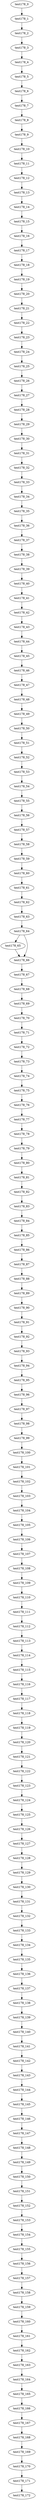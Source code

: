 digraph G {
test178_0->test178_1;
test178_1->test178_2;
test178_2->test178_3;
test178_3->test178_4;
test178_4->test178_5;
test178_5->test178_6;
test178_6->test178_7;
test178_7->test178_8;
test178_8->test178_9;
test178_9->test178_10;
test178_10->test178_11;
test178_11->test178_12;
test178_12->test178_13;
test178_13->test178_14;
test178_14->test178_15;
test178_15->test178_16;
test178_16->test178_17;
test178_17->test178_18;
test178_18->test178_19;
test178_19->test178_20;
test178_20->test178_21;
test178_21->test178_22;
test178_22->test178_23;
test178_23->test178_24;
test178_24->test178_25;
test178_25->test178_26;
test178_26->test178_27;
test178_27->test178_28;
test178_28->test178_29;
test178_29->test178_30;
test178_30->test178_31;
test178_31->test178_32;
test178_32->test178_33;
test178_33->test178_34;
test178_34->test178_35;
test178_35->test178_36;
test178_36->test178_37;
test178_37->test178_38;
test178_38->test178_39;
test178_39->test178_40;
test178_40->test178_41;
test178_41->test178_42;
test178_42->test178_43;
test178_43->test178_44;
test178_44->test178_45;
test178_45->test178_46;
test178_46->test178_47;
test178_47->test178_48;
test178_48->test178_49;
test178_49->test178_50;
test178_50->test178_51;
test178_51->test178_52;
test178_52->test178_53;
test178_53->test178_54;
test178_54->test178_55;
test178_55->test178_56;
test178_56->test178_57;
test178_57->test178_58;
test178_58->test178_59;
test178_59->test178_60;
test178_60->test178_61;
test178_61->test178_62;
test178_62->test178_63;
test178_63->test178_64;
test178_64->test178_65;
test178_64->test178_66;
test178_65->test178_66;
test178_66->test178_67;
test178_67->test178_68;
test178_68->test178_69;
test178_69->test178_70;
test178_70->test178_71;
test178_71->test178_72;
test178_72->test178_73;
test178_73->test178_74;
test178_74->test178_75;
test178_75->test178_76;
test178_76->test178_77;
test178_77->test178_78;
test178_78->test178_79;
test178_79->test178_80;
test178_80->test178_81;
test178_81->test178_82;
test178_82->test178_83;
test178_83->test178_84;
test178_84->test178_85;
test178_85->test178_86;
test178_86->test178_87;
test178_87->test178_88;
test178_88->test178_89;
test178_89->test178_90;
test178_90->test178_91;
test178_91->test178_92;
test178_92->test178_93;
test178_93->test178_94;
test178_94->test178_95;
test178_95->test178_96;
test178_96->test178_97;
test178_97->test178_98;
test178_98->test178_99;
test178_99->test178_100;
test178_100->test178_101;
test178_101->test178_102;
test178_102->test178_103;
test178_103->test178_104;
test178_104->test178_105;
test178_105->test178_106;
test178_106->test178_107;
test178_107->test178_108;
test178_108->test178_109;
test178_109->test178_110;
test178_110->test178_111;
test178_111->test178_112;
test178_112->test178_113;
test178_113->test178_114;
test178_114->test178_115;
test178_115->test178_116;
test178_116->test178_117;
test178_117->test178_118;
test178_118->test178_119;
test178_119->test178_120;
test178_120->test178_121;
test178_121->test178_122;
test178_122->test178_123;
test178_123->test178_124;
test178_124->test178_125;
test178_125->test178_126;
test178_126->test178_127;
test178_127->test178_128;
test178_128->test178_129;
test178_129->test178_130;
test178_130->test178_131;
test178_131->test178_132;
test178_132->test178_133;
test178_133->test178_134;
test178_134->test178_135;
test178_135->test178_136;
test178_136->test178_137;
test178_137->test178_138;
test178_138->test178_139;
test178_139->test178_140;
test178_140->test178_141;
test178_141->test178_142;
test178_142->test178_143;
test178_143->test178_144;
test178_144->test178_145;
test178_145->test178_146;
test178_146->test178_147;
test178_147->test178_148;
test178_148->test178_149;
test178_149->test178_150;
test178_150->test178_151;
test178_151->test178_152;
test178_152->test178_153;
test178_153->test178_154;
test178_154->test178_155;
test178_155->test178_156;
test178_156->test178_157;
test178_157->test178_158;
test178_158->test178_159;
test178_159->test178_160;
test178_160->test178_161;
test178_161->test178_162;
test178_162->test178_163;
test178_163->test178_164;
test178_164->test178_165;
test178_165->test178_166;
test178_166->test178_167;
test178_167->test178_168;
test178_168->test178_169;
test178_169->test178_170;
test178_170->test178_171;
test178_171->test178_172;

}
